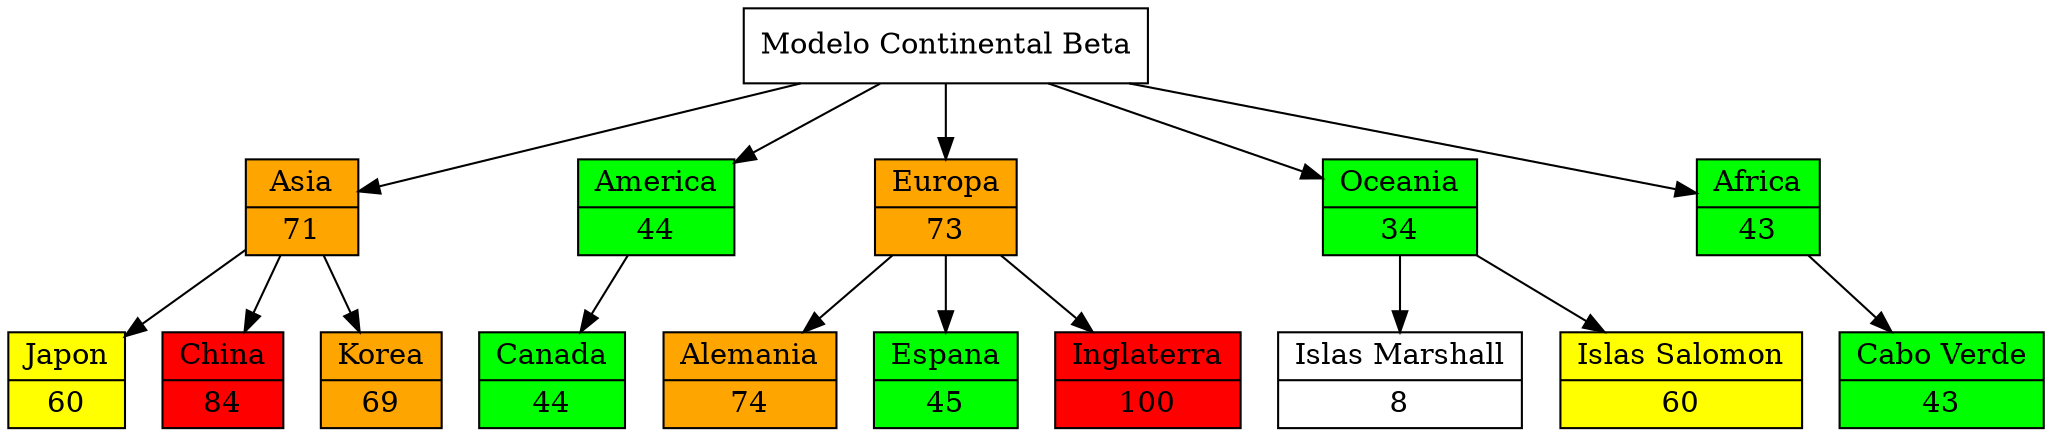 digraph G {
  "Modelo Continental Beta" [shape=box];
  "Modelo Continental Beta" -> "Asia";
  "Japon" [style=filled, fillcolor="yellow"];
  "Japon" [shape=record, label="{Japon|60}"];
  "Asia" -> "Japon";
  "China" [style=filled, fillcolor="red"];
  "China" [shape=record, label="{China|84}"];
  "Asia" -> "China";
  "Korea" [style=filled, fillcolor="orange"];
  "Korea" [shape=record, label="{Korea|69}"];
  "Asia" -> "Korea";
  "Asia" [shape=record, label="{Asia|71}"];
  "Asia" [style=filled, fillcolor="orange"];
  "Modelo Continental Beta" -> "America";
  "Canada" [style=filled, fillcolor="green"];
  "Canada" [shape=record, label="{Canada|44}"];
  "America" -> "Canada";
  "America" [shape=record, label="{America|44}"];
  "America" [style=filled, fillcolor="green"];
  "Modelo Continental Beta" -> "Europa";
  "Alemania" [style=filled, fillcolor="orange"];
  "Alemania" [shape=record, label="{Alemania|74}"];
  "Europa" -> "Alemania";
  "Espana" [style=filled, fillcolor="green"];
  "Espana" [shape=record, label="{Espana|45}"];
  "Europa" -> "Espana";
  "Inglaterra" [style=filled, fillcolor="red"];
  "Inglaterra" [shape=record, label="{Inglaterra|100}"];
  "Europa" -> "Inglaterra";
  "Europa" [shape=record, label="{Europa|73}"];
  "Europa" [style=filled, fillcolor="orange"];
  "Modelo Continental Beta" -> "Oceania";
  "Islas Marshall" [style=filled, fillcolor="white"];
  "Islas Marshall" [shape=record, label="{Islas Marshall|8}"];
  "Oceania" -> "Islas Marshall";
  "Islas Salomon" [style=filled, fillcolor="yellow"];
  "Islas Salomon" [shape=record, label="{Islas Salomon|60}"];
  "Oceania" -> "Islas Salomon";
  "Oceania" [shape=record, label="{Oceania|34}"];
  "Oceania" [style=filled, fillcolor="green"];
  "Modelo Continental Beta" -> "Africa";
  "Cabo Verde" [style=filled, fillcolor="green"];
  "Cabo Verde" [shape=record, label="{Cabo Verde|43}"];
  "Africa" -> "Cabo Verde";
  "Africa" [shape=record, label="{Africa|43}"];
  "Africa" [style=filled, fillcolor="green"];
}

